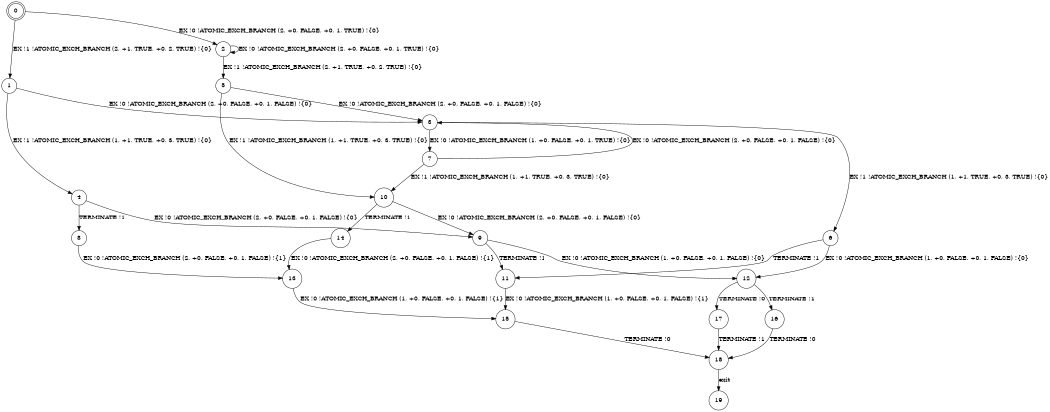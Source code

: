 digraph BCG {
size = "7, 10.5";
center = TRUE;
node [shape = circle];
0 [peripheries = 2];
0 -> 1 [label = "EX !1 !ATOMIC_EXCH_BRANCH (2, +1, TRUE, +0, 2, TRUE) !{0}"];
0 -> 2 [label = "EX !0 !ATOMIC_EXCH_BRANCH (2, +0, FALSE, +0, 1, TRUE) !{0}"];
1 -> 3 [label = "EX !0 !ATOMIC_EXCH_BRANCH (2, +0, FALSE, +0, 1, FALSE) !{0}"];
1 -> 4 [label = "EX !1 !ATOMIC_EXCH_BRANCH (1, +1, TRUE, +0, 3, TRUE) !{0}"];
2 -> 5 [label = "EX !1 !ATOMIC_EXCH_BRANCH (2, +1, TRUE, +0, 2, TRUE) !{0}"];
2 -> 2 [label = "EX !0 !ATOMIC_EXCH_BRANCH (2, +0, FALSE, +0, 1, TRUE) !{0}"];
3 -> 6 [label = "EX !1 !ATOMIC_EXCH_BRANCH (1, +1, TRUE, +0, 3, TRUE) !{0}"];
3 -> 7 [label = "EX !0 !ATOMIC_EXCH_BRANCH (1, +0, FALSE, +0, 1, TRUE) !{0}"];
4 -> 8 [label = "TERMINATE !1"];
4 -> 9 [label = "EX !0 !ATOMIC_EXCH_BRANCH (2, +0, FALSE, +0, 1, FALSE) !{0}"];
5 -> 10 [label = "EX !1 !ATOMIC_EXCH_BRANCH (1, +1, TRUE, +0, 3, TRUE) !{0}"];
5 -> 3 [label = "EX !0 !ATOMIC_EXCH_BRANCH (2, +0, FALSE, +0, 1, FALSE) !{0}"];
6 -> 11 [label = "TERMINATE !1"];
6 -> 12 [label = "EX !0 !ATOMIC_EXCH_BRANCH (1, +0, FALSE, +0, 1, FALSE) !{0}"];
7 -> 10 [label = "EX !1 !ATOMIC_EXCH_BRANCH (1, +1, TRUE, +0, 3, TRUE) !{0}"];
7 -> 3 [label = "EX !0 !ATOMIC_EXCH_BRANCH (2, +0, FALSE, +0, 1, FALSE) !{0}"];
8 -> 13 [label = "EX !0 !ATOMIC_EXCH_BRANCH (2, +0, FALSE, +0, 1, FALSE) !{1}"];
9 -> 11 [label = "TERMINATE !1"];
9 -> 12 [label = "EX !0 !ATOMIC_EXCH_BRANCH (1, +0, FALSE, +0, 1, FALSE) !{0}"];
10 -> 14 [label = "TERMINATE !1"];
10 -> 9 [label = "EX !0 !ATOMIC_EXCH_BRANCH (2, +0, FALSE, +0, 1, FALSE) !{0}"];
11 -> 15 [label = "EX !0 !ATOMIC_EXCH_BRANCH (1, +0, FALSE, +0, 1, FALSE) !{1}"];
12 -> 16 [label = "TERMINATE !1"];
12 -> 17 [label = "TERMINATE !0"];
13 -> 15 [label = "EX !0 !ATOMIC_EXCH_BRANCH (1, +0, FALSE, +0, 1, FALSE) !{1}"];
14 -> 13 [label = "EX !0 !ATOMIC_EXCH_BRANCH (2, +0, FALSE, +0, 1, FALSE) !{1}"];
15 -> 18 [label = "TERMINATE !0"];
16 -> 18 [label = "TERMINATE !0"];
17 -> 18 [label = "TERMINATE !1"];
18 -> 19 [label = "exit"];
}
